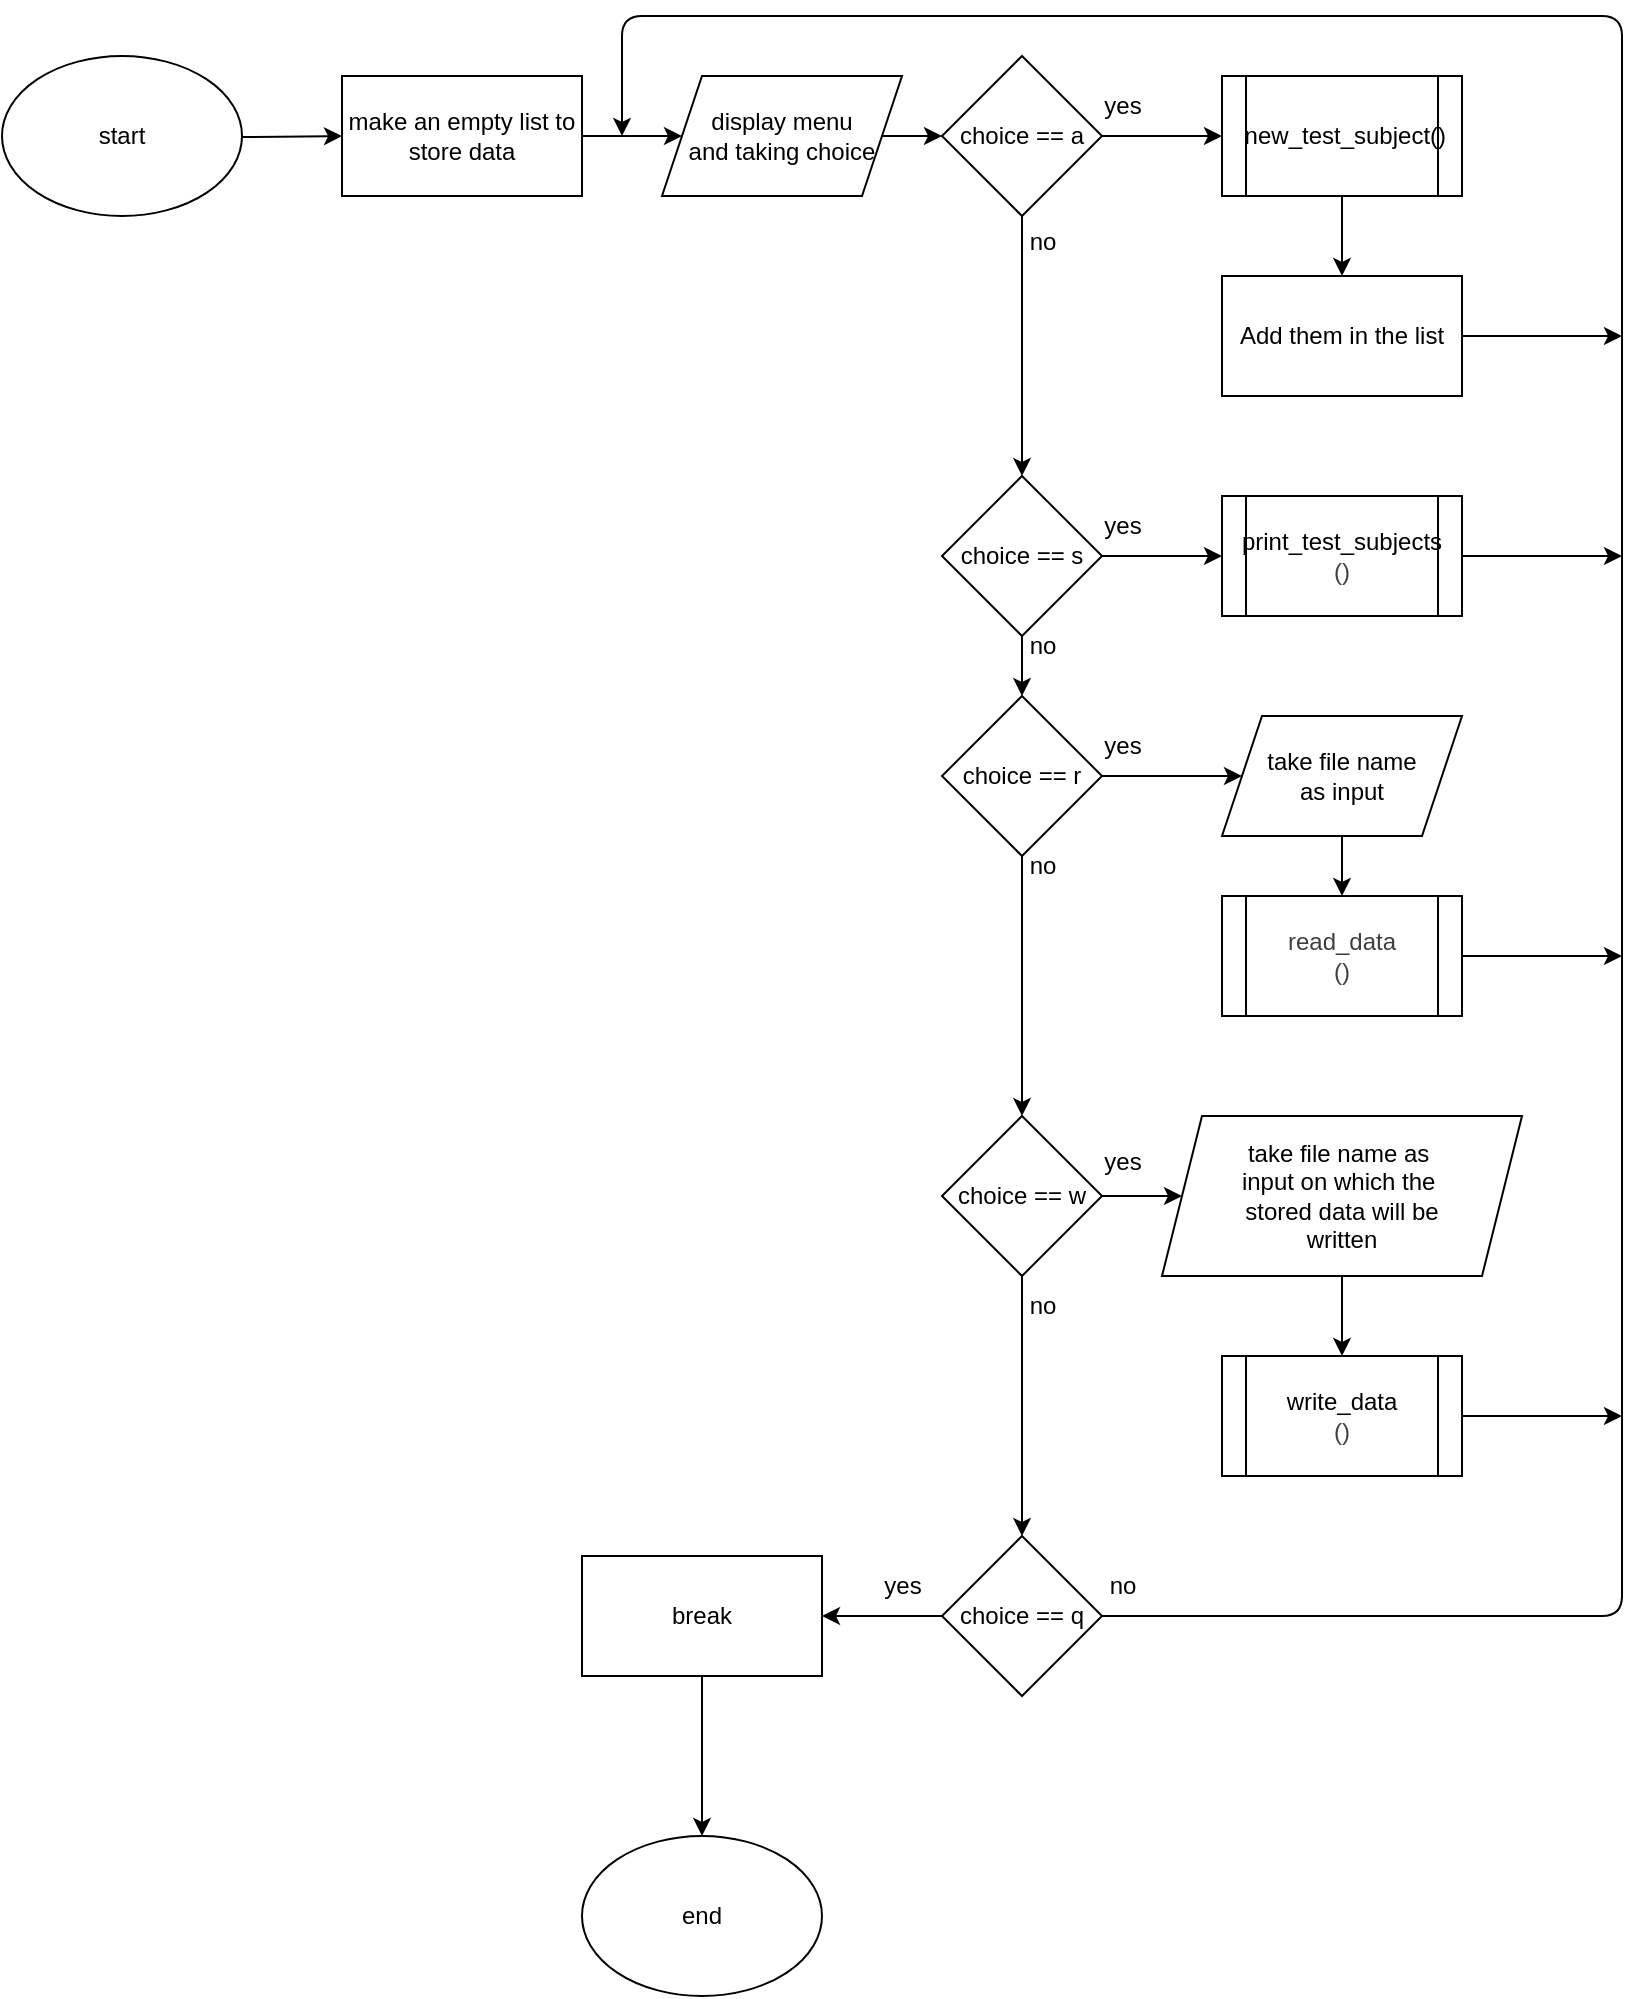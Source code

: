 <mxfile>
    <diagram id="NBL-mVTvucnbu3uzIX2B" name="Page-1">
        <mxGraphModel dx="1143" dy="698" grid="1" gridSize="10" guides="1" tooltips="1" connect="1" arrows="1" fold="1" page="1" pageScale="1" pageWidth="827" pageHeight="1169" math="0" shadow="0">
            <root>
                <mxCell id="0"/>
                <mxCell id="1" parent="0"/>
                <mxCell id="4" style="edgeStyle=none;html=1;entryX=0;entryY=0.5;entryDx=0;entryDy=0;" parent="1" source="2" target="_R3eoL_l6PrO9noumh6u-32" edge="1">
                    <mxGeometry relative="1" as="geometry">
                        <mxPoint x="170" y="80" as="targetPoint"/>
                    </mxGeometry>
                </mxCell>
                <mxCell id="2" value="start" style="ellipse;whiteSpace=wrap;html=1;" parent="1" vertex="1">
                    <mxGeometry y="40" width="120" height="80" as="geometry"/>
                </mxCell>
                <mxCell id="6" style="edgeStyle=none;html=1;exitX=1;exitY=0.5;exitDx=0;exitDy=0;" parent="1" source="_R3eoL_l6PrO9noumh6u-32" target="5" edge="1">
                    <mxGeometry relative="1" as="geometry">
                        <mxPoint x="280" y="80" as="sourcePoint"/>
                    </mxGeometry>
                </mxCell>
                <mxCell id="8" style="edgeStyle=none;html=1;entryX=0;entryY=0.5;entryDx=0;entryDy=0;" parent="1" source="5" target="7" edge="1">
                    <mxGeometry relative="1" as="geometry"/>
                </mxCell>
                <mxCell id="5" value="display menu&lt;div&gt;and taking choice&lt;/div&gt;" style="shape=parallelogram;perimeter=parallelogramPerimeter;whiteSpace=wrap;html=1;fixedSize=1;" parent="1" vertex="1">
                    <mxGeometry x="330" y="50" width="120" height="60" as="geometry"/>
                </mxCell>
                <mxCell id="10" style="edgeStyle=none;html=1;entryX=0;entryY=0.5;entryDx=0;entryDy=0;" parent="1" source="7" target="LQ5VIiek6I0cadlF3aMA-34" edge="1">
                    <mxGeometry relative="1" as="geometry">
                        <mxPoint x="610" y="80" as="targetPoint"/>
                    </mxGeometry>
                </mxCell>
                <mxCell id="12" style="edgeStyle=none;html=1;entryX=0.5;entryY=0;entryDx=0;entryDy=0;" parent="1" source="7" target="11" edge="1">
                    <mxGeometry relative="1" as="geometry"/>
                </mxCell>
                <mxCell id="7" value="choice == a" style="rhombus;whiteSpace=wrap;html=1;" parent="1" vertex="1">
                    <mxGeometry x="470" y="40" width="80" height="80" as="geometry"/>
                </mxCell>
                <mxCell id="14" style="edgeStyle=none;html=1;entryX=0;entryY=0.5;entryDx=0;entryDy=0;" parent="1" source="11" target="LQ5VIiek6I0cadlF3aMA-30" edge="1">
                    <mxGeometry relative="1" as="geometry">
                        <mxPoint x="610" y="330" as="targetPoint"/>
                    </mxGeometry>
                </mxCell>
                <mxCell id="16" style="edgeStyle=none;html=1;entryX=0.5;entryY=0;entryDx=0;entryDy=0;" parent="1" source="11" target="15" edge="1">
                    <mxGeometry relative="1" as="geometry"/>
                </mxCell>
                <mxCell id="11" value="choice == s" style="rhombus;whiteSpace=wrap;html=1;" parent="1" vertex="1">
                    <mxGeometry x="470" y="250" width="80" height="80" as="geometry"/>
                </mxCell>
                <mxCell id="20" style="edgeStyle=none;html=1;" parent="1" source="15" target="19" edge="1">
                    <mxGeometry relative="1" as="geometry"/>
                </mxCell>
                <mxCell id="_R3eoL_l6PrO9noumh6u-35" style="edgeStyle=none;html=1;entryX=0;entryY=0.5;entryDx=0;entryDy=0;" parent="1" source="15" target="_R3eoL_l6PrO9noumh6u-34" edge="1">
                    <mxGeometry relative="1" as="geometry"/>
                </mxCell>
                <mxCell id="15" value="choice == r&lt;span style=&quot;font-family: monospace; font-size: 0px; text-align: start; text-wrap-mode: nowrap;&quot;&gt;%3CmxGraphModel%3E%3Croot%3E%3CmxCell%20id%3D%220%22%2F%3E%3CmxCell%20id%3D%221%22%20parent%3D%220%22%2F%3E%3CmxCell%20id%3D%222%22%20value%3D%22choice%20%3D%3D%20b%22%20style%3D%22rhombus%3BwhiteSpace%3Dwrap%3Bhtml%3D1%3B%22%20vertex%3D%221%22%20parent%3D%221%22%3E%3CmxGeometry%20x%3D%22470%22%20y%3D%22140%22%20width%3D%2280%22%20height%3D%2280%22%20as%3D%22geometry%22%2F%3E%3C%2FmxCell%3E%3C%2Froot%3E%3C%2FmxGraphModel%3&lt;/span&gt;" style="rhombus;whiteSpace=wrap;html=1;" parent="1" vertex="1">
                    <mxGeometry x="470" y="360" width="80" height="80" as="geometry"/>
                </mxCell>
                <mxCell id="24" style="edgeStyle=none;html=1;entryX=0.5;entryY=0;entryDx=0;entryDy=0;" parent="1" source="19" target="23" edge="1">
                    <mxGeometry relative="1" as="geometry"/>
                </mxCell>
                <mxCell id="_R3eoL_l6PrO9noumh6u-38" style="edgeStyle=none;html=1;" parent="1" source="19" target="_R3eoL_l6PrO9noumh6u-37" edge="1">
                    <mxGeometry relative="1" as="geometry"/>
                </mxCell>
                <mxCell id="19" value="choice == w&lt;span style=&quot;font-family: monospace; font-size: 0px; text-align: start; text-wrap-mode: nowrap;&quot;&gt;%3CmxGraphModel%3E%3Croot%3E%3CmxCell%20id%3D%220%22%2F%3E%3CmxCell%20id%3D%221%22%20parent%3D%220%22%2F%3E%3CmxCell%20id%3D%222%22%20value%3D%22choice%20%3D%3D%20b%22%20style%3D%22rhombus%3BwhiteSpace%3Dwrap%3Bhtml%3D1%3B%22%20vertex%3D%221%22%20parent%3D%221%22%3E%3CmxGeometry%20x%3D%22470%22%20y%3D%22140%22%20width%3D%2280%22%20height%3D%2280%22%20as%3D%22geometry%22%2F%3E%3C%2FmxCell%3E%3C%2Froot%3E%3C%2FmxGraphModel%&lt;/span&gt;" style="rhombus;whiteSpace=wrap;html=1;" parent="1" vertex="1">
                    <mxGeometry x="470" y="570" width="80" height="80" as="geometry"/>
                </mxCell>
                <mxCell id="26" style="edgeStyle=none;html=1;" parent="1" source="23" target="25" edge="1">
                    <mxGeometry relative="1" as="geometry"/>
                </mxCell>
                <mxCell id="_R3eoL_l6PrO9noumh6u-42" style="edgeStyle=none;html=1;" parent="1" source="23" edge="1">
                    <mxGeometry relative="1" as="geometry">
                        <mxPoint x="310" y="80" as="targetPoint"/>
                        <Array as="points">
                            <mxPoint x="810" y="820"/>
                            <mxPoint x="810" y="260"/>
                            <mxPoint x="810" y="20"/>
                            <mxPoint x="310" y="20"/>
                        </Array>
                    </mxGeometry>
                </mxCell>
                <mxCell id="23" value="choice == q&lt;span style=&quot;font-family: monospace; font-size: 0px; text-align: start; text-wrap-mode: nowrap;&quot;&gt;%3CmxGraphModel%3E%3Croot%3E%3CmxCell%20id%3D%220%22%2F%3E%3CmxCell%20id%3D%221%22%20parent%3D%220%22%2F%3E%3CmxCell%20id%3D%222%22%20value%3D%22choice%20%3D%3D%20b%22%20style%3D%22rhombus%3BwhiteSpace%3Dwrap%3Bhtml%3D1%3B%22%20vertex%3D%221%22%20parent%3D%221%22%3E%3CmxGeometry%20x%3D%22470%22%20y%3D%22140%22%20width%3D%2280%22%20height%3D%2280%22%20as%3D%22geometry%22%2F%3E%3C%2FmxCell%3E%3C%2Froot%3E%3C%2FmxGraphModel&lt;/span&gt;" style="rhombus;whiteSpace=wrap;html=1;" parent="1" vertex="1">
                    <mxGeometry x="470" y="780" width="80" height="80" as="geometry"/>
                </mxCell>
                <mxCell id="28" style="edgeStyle=none;html=1;entryX=0.5;entryY=0;entryDx=0;entryDy=0;" parent="1" source="25" target="27" edge="1">
                    <mxGeometry relative="1" as="geometry"/>
                </mxCell>
                <mxCell id="25" value="break" style="rounded=0;whiteSpace=wrap;html=1;" parent="1" vertex="1">
                    <mxGeometry x="290" y="790" width="120" height="60" as="geometry"/>
                </mxCell>
                <mxCell id="27" value="end" style="ellipse;whiteSpace=wrap;html=1;" parent="1" vertex="1">
                    <mxGeometry x="290" y="930" width="120" height="80" as="geometry"/>
                </mxCell>
                <mxCell id="31" style="edgeStyle=none;html=1;" edge="1" parent="1" source="LQ5VIiek6I0cadlF3aMA-30">
                    <mxGeometry relative="1" as="geometry">
                        <mxPoint x="810" y="290" as="targetPoint"/>
                    </mxGeometry>
                </mxCell>
                <mxCell id="LQ5VIiek6I0cadlF3aMA-30" value="&lt;span style=&quot;color: rgb(0, 0, 0);&quot;&gt;print_test_subjects&lt;/span&gt;&lt;div style=&quot;color: rgb(63, 63, 63); scrollbar-color: rgb(226, 226, 226) rgb(251, 251, 251);&quot;&gt;(&lt;span style=&quot;scrollbar-color: rgb(226, 226, 226) rgb(251, 251, 251); background-color: transparent; color: rgb(63, 63, 63);&quot;&gt;)&lt;/span&gt;&lt;/div&gt;" style="shape=process;whiteSpace=wrap;html=1;backgroundOutline=1;" parent="1" vertex="1">
                    <mxGeometry x="610" y="260" width="120" height="60" as="geometry"/>
                </mxCell>
                <mxCell id="32" style="edgeStyle=none;html=1;" edge="1" parent="1" source="LQ5VIiek6I0cadlF3aMA-31">
                    <mxGeometry relative="1" as="geometry">
                        <mxPoint x="810" y="490" as="targetPoint"/>
                    </mxGeometry>
                </mxCell>
                <mxCell id="LQ5VIiek6I0cadlF3aMA-31" value="&lt;font style=&quot;color: rgb(63, 63, 63); scrollbar-color: rgb(226, 226, 226) rgb(251, 251, 251);&quot;&gt;read_data&lt;/font&gt;&lt;div style=&quot;color: rgb(63, 63, 63); scrollbar-color: rgb(226, 226, 226) rgb(251, 251, 251);&quot;&gt;&lt;font style=&quot;color: rgb(63, 63, 63); scrollbar-color: rgb(226, 226, 226) rgb(251, 251, 251);&quot;&gt;()&lt;/font&gt;&lt;/div&gt;" style="shape=process;whiteSpace=wrap;html=1;backgroundOutline=1;" parent="1" vertex="1">
                    <mxGeometry x="610" y="460" width="120" height="60" as="geometry"/>
                </mxCell>
                <mxCell id="34" style="edgeStyle=none;html=1;" edge="1" parent="1" source="LQ5VIiek6I0cadlF3aMA-32">
                    <mxGeometry relative="1" as="geometry">
                        <mxPoint x="810" y="720" as="targetPoint"/>
                    </mxGeometry>
                </mxCell>
                <mxCell id="LQ5VIiek6I0cadlF3aMA-32" value="&lt;span style=&quot;color: rgb(0, 0, 0);&quot;&gt;write_data&lt;/span&gt;&lt;div style=&quot;color: rgb(63, 63, 63); scrollbar-color: rgb(226, 226, 226) rgb(251, 251, 251);&quot;&gt;(&lt;span style=&quot;scrollbar-color: rgb(226, 226, 226) rgb(251, 251, 251); background-color: transparent; color: rgb(63, 63, 63);&quot;&gt;)&lt;/span&gt;&lt;/div&gt;" style="shape=process;whiteSpace=wrap;html=1;backgroundOutline=1;" parent="1" vertex="1">
                    <mxGeometry x="610" y="690" width="120" height="60" as="geometry"/>
                </mxCell>
                <mxCell id="_R3eoL_l6PrO9noumh6u-31" style="edgeStyle=none;html=1;entryX=0.5;entryY=0;entryDx=0;entryDy=0;" parent="1" source="LQ5VIiek6I0cadlF3aMA-34" target="_R3eoL_l6PrO9noumh6u-30" edge="1">
                    <mxGeometry relative="1" as="geometry"/>
                </mxCell>
                <mxCell id="LQ5VIiek6I0cadlF3aMA-34" value="&lt;span style=&quot;color: rgb(0, 0, 0);&quot;&gt;&amp;nbsp;new_test_subject()&lt;/span&gt;" style="shape=process;whiteSpace=wrap;html=1;backgroundOutline=1;" parent="1" vertex="1">
                    <mxGeometry x="610" y="50" width="120" height="60" as="geometry"/>
                </mxCell>
                <mxCell id="30" style="edgeStyle=none;html=1;" edge="1" parent="1" source="_R3eoL_l6PrO9noumh6u-30">
                    <mxGeometry relative="1" as="geometry">
                        <mxPoint x="810" y="180" as="targetPoint"/>
                    </mxGeometry>
                </mxCell>
                <mxCell id="_R3eoL_l6PrO9noumh6u-30" value="Add them in the list" style="rounded=0;whiteSpace=wrap;html=1;" parent="1" vertex="1">
                    <mxGeometry x="610" y="150" width="120" height="60" as="geometry"/>
                </mxCell>
                <mxCell id="_R3eoL_l6PrO9noumh6u-32" value="make an empty list to store data" style="rounded=0;whiteSpace=wrap;html=1;" parent="1" vertex="1">
                    <mxGeometry x="170" y="50" width="120" height="60" as="geometry"/>
                </mxCell>
                <mxCell id="_R3eoL_l6PrO9noumh6u-36" style="edgeStyle=none;html=1;entryX=0.5;entryY=0;entryDx=0;entryDy=0;" parent="1" source="_R3eoL_l6PrO9noumh6u-34" target="LQ5VIiek6I0cadlF3aMA-31" edge="1">
                    <mxGeometry relative="1" as="geometry"/>
                </mxCell>
                <mxCell id="_R3eoL_l6PrO9noumh6u-34" value="take file name&lt;div&gt;as input&lt;/div&gt;" style="shape=parallelogram;perimeter=parallelogramPerimeter;whiteSpace=wrap;html=1;fixedSize=1;" parent="1" vertex="1">
                    <mxGeometry x="610" y="370" width="120" height="60" as="geometry"/>
                </mxCell>
                <mxCell id="_R3eoL_l6PrO9noumh6u-39" style="edgeStyle=none;html=1;entryX=0.5;entryY=0;entryDx=0;entryDy=0;" parent="1" source="_R3eoL_l6PrO9noumh6u-37" target="LQ5VIiek6I0cadlF3aMA-32" edge="1">
                    <mxGeometry relative="1" as="geometry"/>
                </mxCell>
                <mxCell id="_R3eoL_l6PrO9noumh6u-37" value="take file name as&amp;nbsp;&lt;div&gt;input on which the&amp;nbsp;&lt;/div&gt;&lt;div&gt;stored data will be&lt;/div&gt;&lt;div&gt;written&lt;/div&gt;" style="shape=parallelogram;perimeter=parallelogramPerimeter;whiteSpace=wrap;html=1;fixedSize=1;" parent="1" vertex="1">
                    <mxGeometry x="580" y="570" width="180" height="80" as="geometry"/>
                </mxCell>
                <mxCell id="_R3eoL_l6PrO9noumh6u-40" value="yes" style="text;html=1;align=center;verticalAlign=middle;resizable=0;points=[];autosize=1;strokeColor=none;fillColor=none;" parent="1" vertex="1">
                    <mxGeometry x="430" y="790" width="40" height="30" as="geometry"/>
                </mxCell>
                <mxCell id="_R3eoL_l6PrO9noumh6u-41" value="no" style="text;html=1;align=center;verticalAlign=middle;resizable=0;points=[];autosize=1;strokeColor=none;fillColor=none;" parent="1" vertex="1">
                    <mxGeometry x="540" y="790" width="40" height="30" as="geometry"/>
                </mxCell>
                <mxCell id="_R3eoL_l6PrO9noumh6u-43" value="yes" style="text;html=1;align=center;verticalAlign=middle;resizable=0;points=[];autosize=1;strokeColor=none;fillColor=none;" parent="1" vertex="1">
                    <mxGeometry x="540" y="50" width="40" height="30" as="geometry"/>
                </mxCell>
                <mxCell id="_R3eoL_l6PrO9noumh6u-44" value="no" style="text;html=1;align=center;verticalAlign=middle;resizable=0;points=[];autosize=1;strokeColor=none;fillColor=none;" parent="1" vertex="1">
                    <mxGeometry x="500" y="118" width="40" height="30" as="geometry"/>
                </mxCell>
                <mxCell id="_R3eoL_l6PrO9noumh6u-45" value="yes" style="text;html=1;align=center;verticalAlign=middle;resizable=0;points=[];autosize=1;strokeColor=none;fillColor=none;" parent="1" vertex="1">
                    <mxGeometry x="540" y="260" width="40" height="30" as="geometry"/>
                </mxCell>
                <mxCell id="_R3eoL_l6PrO9noumh6u-46" value="no" style="text;html=1;align=center;verticalAlign=middle;resizable=0;points=[];autosize=1;strokeColor=none;fillColor=none;" parent="1" vertex="1">
                    <mxGeometry x="500" y="320" width="40" height="30" as="geometry"/>
                </mxCell>
                <mxCell id="_R3eoL_l6PrO9noumh6u-47" value="yes" style="text;html=1;align=center;verticalAlign=middle;resizable=0;points=[];autosize=1;strokeColor=none;fillColor=none;" parent="1" vertex="1">
                    <mxGeometry x="540" y="370" width="40" height="30" as="geometry"/>
                </mxCell>
                <mxCell id="_R3eoL_l6PrO9noumh6u-48" value="no" style="text;html=1;align=center;verticalAlign=middle;resizable=0;points=[];autosize=1;strokeColor=none;fillColor=none;" parent="1" vertex="1">
                    <mxGeometry x="500" y="430" width="40" height="30" as="geometry"/>
                </mxCell>
                <mxCell id="_R3eoL_l6PrO9noumh6u-49" value="yes" style="text;html=1;align=center;verticalAlign=middle;resizable=0;points=[];autosize=1;strokeColor=none;fillColor=none;" parent="1" vertex="1">
                    <mxGeometry x="540" y="578" width="40" height="30" as="geometry"/>
                </mxCell>
                <mxCell id="_R3eoL_l6PrO9noumh6u-50" value="no" style="text;html=1;align=center;verticalAlign=middle;resizable=0;points=[];autosize=1;strokeColor=none;fillColor=none;" parent="1" vertex="1">
                    <mxGeometry x="500" y="650" width="40" height="30" as="geometry"/>
                </mxCell>
            </root>
        </mxGraphModel>
    </diagram>
    <diagram id="OlVqYfoOg868X_6U3nZh" name="Page-2">
        <mxGraphModel dx="986" dy="1588" grid="1" gridSize="10" guides="1" tooltips="1" connect="1" arrows="1" fold="1" page="1" pageScale="1" pageWidth="827" pageHeight="1169" math="0" shadow="0">
            <root>
                <mxCell id="0"/>
                <mxCell id="1" parent="0"/>
                <mxCell id="AsASTPI-1hx3HJ0esAKv-2" style="edgeStyle=none;html=1;entryX=0.5;entryY=0;entryDx=0;entryDy=0;" parent="1" source="Jzz3el8EdK12EC5FOIHX-1" target="AsASTPI-1hx3HJ0esAKv-1" edge="1">
                    <mxGeometry relative="1" as="geometry"/>
                </mxCell>
                <mxCell id="Jzz3el8EdK12EC5FOIHX-1" value="start" style="ellipse;whiteSpace=wrap;html=1;" parent="1" vertex="1">
                    <mxGeometry x="90" y="70" width="120" height="80" as="geometry"/>
                </mxCell>
                <mxCell id="Jzz3el8EdK12EC5FOIHX-3" style="edgeStyle=none;html=1;entryX=0.5;entryY=0;entryDx=0;entryDy=0;exitX=0.5;exitY=1;exitDx=0;exitDy=0;" parent="1" source="hfMDtliAD2UQqZgUws0g-2" target="Jzz3el8EdK12EC5FOIHX-1" edge="1">
                    <mxGeometry relative="1" as="geometry">
                        <mxPoint x="150" y="40" as="sourcePoint"/>
                    </mxGeometry>
                </mxCell>
                <mxCell id="AsASTPI-1hx3HJ0esAKv-4" style="edgeStyle=none;html=1;" parent="1" source="AsASTPI-1hx3HJ0esAKv-1" target="AsASTPI-1hx3HJ0esAKv-3" edge="1">
                    <mxGeometry relative="1" as="geometry"/>
                </mxCell>
                <mxCell id="AsASTPI-1hx3HJ0esAKv-1" value="taking input&lt;div&gt;number, duration&lt;/div&gt;&lt;div&gt;as int&amp;nbsp;&lt;/div&gt;" style="shape=parallelogram;perimeter=parallelogramPerimeter;whiteSpace=wrap;html=1;fixedSize=1;" parent="1" vertex="1">
                    <mxGeometry x="90" y="200" width="120" height="60" as="geometry"/>
                </mxCell>
                <mxCell id="AsASTPI-1hx3HJ0esAKv-13" style="edgeStyle=none;html=1;entryX=0.5;entryY=0;entryDx=0;entryDy=0;" parent="1" source="AsASTPI-1hx3HJ0esAKv-3" target="AsASTPI-1hx3HJ0esAKv-10" edge="1">
                    <mxGeometry relative="1" as="geometry"/>
                </mxCell>
                <mxCell id="AsASTPI-1hx3HJ0esAKv-3" value="return as tuple" style="rounded=0;whiteSpace=wrap;html=1;" parent="1" vertex="1">
                    <mxGeometry x="90" y="320" width="120" height="60" as="geometry"/>
                </mxCell>
                <mxCell id="AsASTPI-1hx3HJ0esAKv-7" style="edgeStyle=none;html=1;entryX=0.5;entryY=0;entryDx=0;entryDy=0;exitX=0.5;exitY=1;exitDx=0;exitDy=0;" parent="1" source="hfMDtliAD2UQqZgUws0g-3" target="AsASTPI-1hx3HJ0esAKv-6" edge="1">
                    <mxGeometry relative="1" as="geometry">
                        <mxPoint x="350" y="40" as="sourcePoint"/>
                    </mxGeometry>
                </mxCell>
                <mxCell id="AsASTPI-1hx3HJ0esAKv-14" style="edgeStyle=none;html=1;entryX=0.5;entryY=0;entryDx=0;entryDy=0;" parent="1" source="AsASTPI-1hx3HJ0esAKv-6" target="AsASTPI-1hx3HJ0esAKv-9" edge="1">
                    <mxGeometry relative="1" as="geometry">
                        <mxPoint x="350" y="200" as="targetPoint"/>
                    </mxGeometry>
                </mxCell>
                <mxCell id="AsASTPI-1hx3HJ0esAKv-6" value="start" style="ellipse;whiteSpace=wrap;html=1;" parent="1" vertex="1">
                    <mxGeometry x="290" y="70" width="120" height="80" as="geometry"/>
                </mxCell>
                <mxCell id="AsASTPI-1hx3HJ0esAKv-12" style="edgeStyle=none;html=1;entryX=0.5;entryY=0;entryDx=0;entryDy=0;" parent="1" source="AsASTPI-1hx3HJ0esAKv-9" target="AsASTPI-1hx3HJ0esAKv-11" edge="1">
                    <mxGeometry relative="1" as="geometry"/>
                </mxCell>
                <mxCell id="AsASTPI-1hx3HJ0esAKv-9" value="open the file in write mode and write data from test_subjects with format&lt;div&gt;and close&lt;/div&gt;" style="rounded=0;whiteSpace=wrap;html=1;" parent="1" vertex="1">
                    <mxGeometry x="280" y="210" width="140" height="100" as="geometry"/>
                </mxCell>
                <mxCell id="AsASTPI-1hx3HJ0esAKv-10" value="end" style="ellipse;whiteSpace=wrap;html=1;" parent="1" vertex="1">
                    <mxGeometry x="90" y="420" width="120" height="80" as="geometry"/>
                </mxCell>
                <mxCell id="AsASTPI-1hx3HJ0esAKv-11" value="end" style="ellipse;whiteSpace=wrap;html=1;" parent="1" vertex="1">
                    <mxGeometry x="290" y="340" width="120" height="80" as="geometry"/>
                </mxCell>
                <mxCell id="AsASTPI-1hx3HJ0esAKv-18" style="edgeStyle=none;html=1;entryX=0.5;entryY=0;entryDx=0;entryDy=0;exitX=0.5;exitY=1;exitDx=0;exitDy=0;" parent="1" source="hfMDtliAD2UQqZgUws0g-4" target="AsASTPI-1hx3HJ0esAKv-17" edge="1">
                    <mxGeometry relative="1" as="geometry">
                        <mxPoint x="760" y="35" as="sourcePoint"/>
                    </mxGeometry>
                </mxCell>
                <mxCell id="hfMDtliAD2UQqZgUws0g-5" style="edgeStyle=none;html=1;entryX=0.5;entryY=0;entryDx=0;entryDy=0;" parent="1" source="AsASTPI-1hx3HJ0esAKv-17" target="AsASTPI-1hx3HJ0esAKv-19" edge="1">
                    <mxGeometry relative="1" as="geometry"/>
                </mxCell>
                <mxCell id="AsASTPI-1hx3HJ0esAKv-17" value="start" style="ellipse;whiteSpace=wrap;html=1;" parent="1" vertex="1">
                    <mxGeometry x="700" y="40" width="120" height="80" as="geometry"/>
                </mxCell>
                <mxCell id="AsASTPI-1hx3HJ0esAKv-19" value="open the file in read mode and run a for loop in that file and store the raw data in a temporary list&amp;nbsp;&amp;nbsp;" style="rounded=0;whiteSpace=wrap;html=1;" parent="1" vertex="1">
                    <mxGeometry x="685" y="150" width="150" height="120" as="geometry"/>
                </mxCell>
                <mxCell id="hfMDtliAD2UQqZgUws0g-2" value="&lt;span style=&quot;color: rgb(0, 0, 0);&quot;&gt;new test subject&lt;/span&gt;" style="rounded=1;whiteSpace=wrap;html=1;" parent="1" vertex="1">
                    <mxGeometry x="90" y="-40" width="120" height="60" as="geometry"/>
                </mxCell>
                <mxCell id="hfMDtliAD2UQqZgUws0g-3" value="&lt;span style=&quot;color: rgb(0, 0, 0);&quot;&gt;write data&lt;/span&gt;" style="rounded=1;whiteSpace=wrap;html=1;" parent="1" vertex="1">
                    <mxGeometry x="290" y="-40" width="120" height="60" as="geometry"/>
                </mxCell>
                <mxCell id="hfMDtliAD2UQqZgUws0g-4" value="&lt;span style=&quot;color: rgb(63, 63, 63); scrollbar-color: rgb(226, 226, 226) rgb(251, 251, 251);&quot; class=&quot;css-jqjy6f-view--flex-flex&quot; wrap=&quot;no-wrap&quot; direction=&quot;row&quot; dir=&quot;ltr&quot;&gt;&lt;span style=&quot;color: rgb(63, 63, 63); scrollbar-color: rgb(226, 226, 226) rgb(251, 251, 251);&quot; class=&quot;css-127lj96-view&quot; dir=&quot;ltr&quot;&gt;&lt;span style=&quot;color: rgb(63, 63, 63); scrollbar-color: rgb(226, 226, 226) rgb(251, 251, 251); font-family: inherit;&quot;&gt;&lt;font style=&quot;font-size: 14px;&quot;&gt;read_data&lt;/font&gt;&lt;/span&gt;&lt;/span&gt;&lt;/span&gt;" style="rounded=1;whiteSpace=wrap;html=1;" parent="1" vertex="1">
                    <mxGeometry x="700" y="-40" width="120" height="60" as="geometry"/>
                </mxCell>
                <mxCell id="KcJeB6J8GKOTDCsml0Q8-3" style="edgeStyle=none;html=1;entryX=0.5;entryY=0;entryDx=0;entryDy=0;" parent="1" source="KcJeB6J8GKOTDCsml0Q8-1" target="KcJeB6J8GKOTDCsml0Q8-2" edge="1">
                    <mxGeometry relative="1" as="geometry"/>
                </mxCell>
                <mxCell id="KcJeB6J8GKOTDCsml0Q8-1" value="run a for loop in the temporary list and sort out 2 items as tuple and add them on a list" style="rounded=0;whiteSpace=wrap;html=1;" parent="1" vertex="1">
                    <mxGeometry x="660" y="300" width="200" height="120" as="geometry"/>
                </mxCell>
                <mxCell id="KcJeB6J8GKOTDCsml0Q8-11" style="edgeStyle=none;html=1;entryX=0.5;entryY=0;entryDx=0;entryDy=0;" parent="1" source="KcJeB6J8GKOTDCsml0Q8-2" target="KcJeB6J8GKOTDCsml0Q8-10" edge="1">
                    <mxGeometry relative="1" as="geometry"/>
                </mxCell>
                <mxCell id="KcJeB6J8GKOTDCsml0Q8-2" value="return the list" style="rounded=0;whiteSpace=wrap;html=1;" parent="1" vertex="1">
                    <mxGeometry x="700" y="440" width="120" height="60" as="geometry"/>
                </mxCell>
                <mxCell id="KcJeB6J8GKOTDCsml0Q8-4" style="edgeStyle=none;html=1;entryX=0.5;entryY=0;entryDx=0;entryDy=0;" parent="1" source="AsASTPI-1hx3HJ0esAKv-19" target="KcJeB6J8GKOTDCsml0Q8-1" edge="1">
                    <mxGeometry relative="1" as="geometry">
                        <mxPoint x="760" y="330" as="targetPoint"/>
                    </mxGeometry>
                </mxCell>
                <mxCell id="KcJeB6J8GKOTDCsml0Q8-7" style="edgeStyle=none;html=1;entryX=0.5;entryY=0;entryDx=0;entryDy=0;" parent="1" source="KcJeB6J8GKOTDCsml0Q8-5" target="KcJeB6J8GKOTDCsml0Q8-6" edge="1">
                    <mxGeometry relative="1" as="geometry"/>
                </mxCell>
                <mxCell id="KcJeB6J8GKOTDCsml0Q8-5" value="print test subjects" style="rounded=1;whiteSpace=wrap;html=1;fillColor=#FFFFFF;" parent="1" vertex="1">
                    <mxGeometry x="450" y="-40" width="140" height="60" as="geometry"/>
                </mxCell>
                <mxCell id="KcJeB6J8GKOTDCsml0Q8-9" style="edgeStyle=none;html=1;entryX=0.5;entryY=0;entryDx=0;entryDy=0;" parent="1" source="KcJeB6J8GKOTDCsml0Q8-6" target="KcJeB6J8GKOTDCsml0Q8-8" edge="1">
                    <mxGeometry relative="1" as="geometry"/>
                </mxCell>
                <mxCell id="KcJeB6J8GKOTDCsml0Q8-6" value="run a for loop on the&lt;div&gt;stored tuple on the list&lt;/div&gt;" style="rounded=0;whiteSpace=wrap;html=1;" parent="1" vertex="1">
                    <mxGeometry x="460" y="80" width="120" height="60" as="geometry"/>
                </mxCell>
                <mxCell id="KcJeB6J8GKOTDCsml0Q8-13" style="edgeStyle=none;html=1;" parent="1" source="KcJeB6J8GKOTDCsml0Q8-8" target="KcJeB6J8GKOTDCsml0Q8-12" edge="1">
                    <mxGeometry relative="1" as="geometry"/>
                </mxCell>
                <mxCell id="KcJeB6J8GKOTDCsml0Q8-8" value="display them with&lt;div&gt;the format&lt;/div&gt;" style="shape=parallelogram;perimeter=parallelogramPerimeter;whiteSpace=wrap;html=1;fixedSize=1;" parent="1" vertex="1">
                    <mxGeometry x="460" y="180" width="120" height="60" as="geometry"/>
                </mxCell>
                <mxCell id="KcJeB6J8GKOTDCsml0Q8-10" value="end" style="ellipse;whiteSpace=wrap;html=1;" parent="1" vertex="1">
                    <mxGeometry x="700" y="530" width="120" height="80" as="geometry"/>
                </mxCell>
                <mxCell id="KcJeB6J8GKOTDCsml0Q8-12" value="end" style="ellipse;whiteSpace=wrap;html=1;" parent="1" vertex="1">
                    <mxGeometry x="460" y="280" width="120" height="80" as="geometry"/>
                </mxCell>
            </root>
        </mxGraphModel>
    </diagram>
</mxfile>